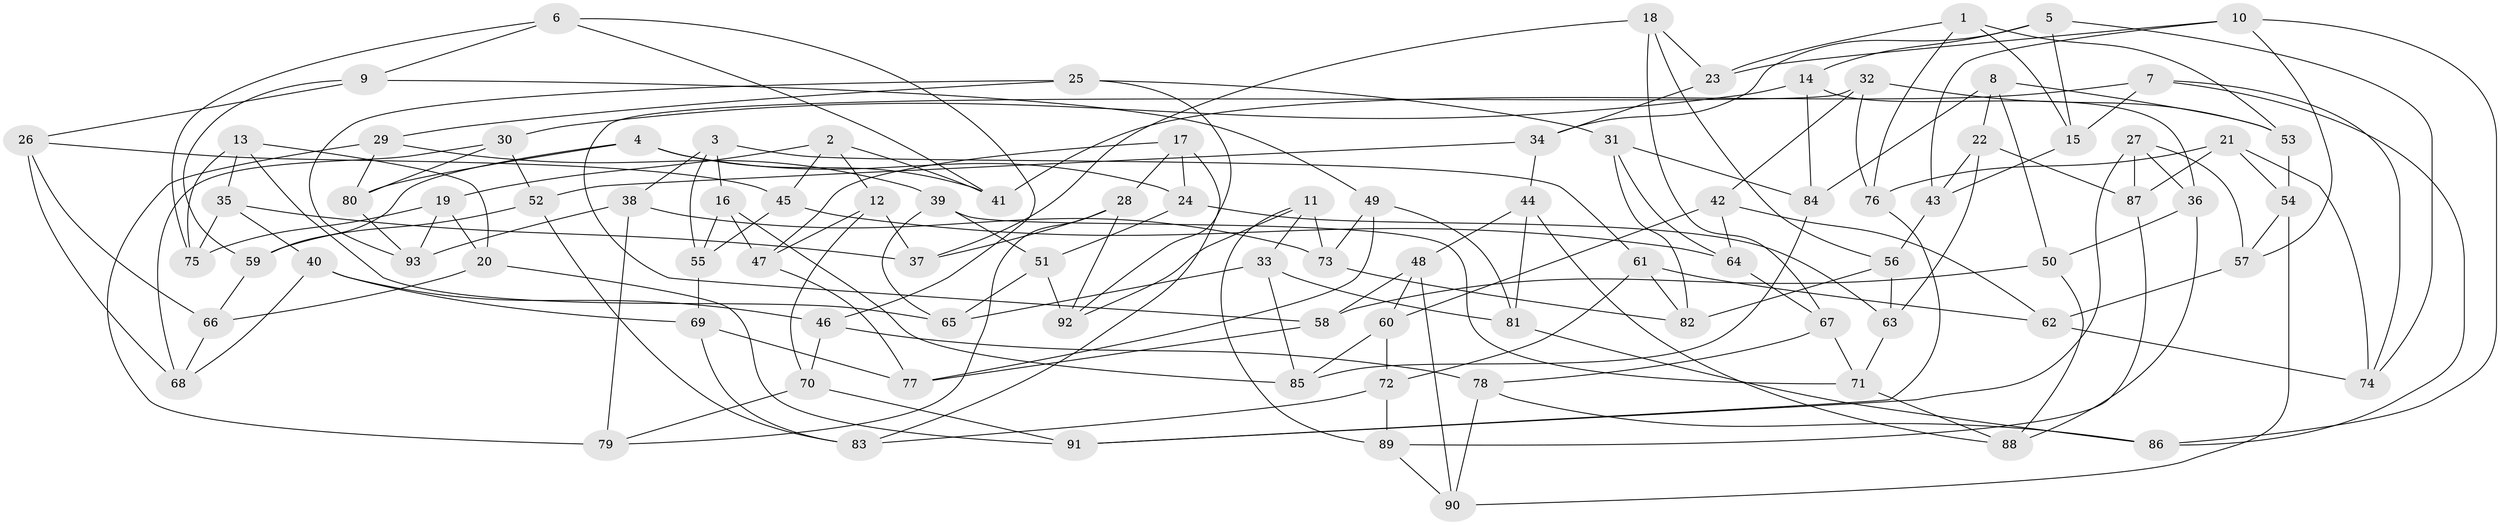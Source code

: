 // coarse degree distribution, {5: 0.16071428571428573, 4: 0.3392857142857143, 6: 0.48214285714285715, 3: 0.017857142857142856}
// Generated by graph-tools (version 1.1) at 2025/42/03/06/25 10:42:24]
// undirected, 93 vertices, 186 edges
graph export_dot {
graph [start="1"]
  node [color=gray90,style=filled];
  1;
  2;
  3;
  4;
  5;
  6;
  7;
  8;
  9;
  10;
  11;
  12;
  13;
  14;
  15;
  16;
  17;
  18;
  19;
  20;
  21;
  22;
  23;
  24;
  25;
  26;
  27;
  28;
  29;
  30;
  31;
  32;
  33;
  34;
  35;
  36;
  37;
  38;
  39;
  40;
  41;
  42;
  43;
  44;
  45;
  46;
  47;
  48;
  49;
  50;
  51;
  52;
  53;
  54;
  55;
  56;
  57;
  58;
  59;
  60;
  61;
  62;
  63;
  64;
  65;
  66;
  67;
  68;
  69;
  70;
  71;
  72;
  73;
  74;
  75;
  76;
  77;
  78;
  79;
  80;
  81;
  82;
  83;
  84;
  85;
  86;
  87;
  88;
  89;
  90;
  91;
  92;
  93;
  1 -- 15;
  1 -- 23;
  1 -- 53;
  1 -- 76;
  2 -- 41;
  2 -- 19;
  2 -- 45;
  2 -- 12;
  3 -- 55;
  3 -- 16;
  3 -- 38;
  3 -- 61;
  4 -- 41;
  4 -- 80;
  4 -- 59;
  4 -- 24;
  5 -- 34;
  5 -- 74;
  5 -- 15;
  5 -- 14;
  6 -- 9;
  6 -- 41;
  6 -- 46;
  6 -- 75;
  7 -- 15;
  7 -- 86;
  7 -- 41;
  7 -- 74;
  8 -- 84;
  8 -- 53;
  8 -- 22;
  8 -- 50;
  9 -- 49;
  9 -- 26;
  9 -- 59;
  10 -- 43;
  10 -- 86;
  10 -- 57;
  10 -- 23;
  11 -- 92;
  11 -- 89;
  11 -- 33;
  11 -- 73;
  12 -- 70;
  12 -- 47;
  12 -- 37;
  13 -- 75;
  13 -- 20;
  13 -- 35;
  13 -- 65;
  14 -- 30;
  14 -- 84;
  14 -- 36;
  15 -- 43;
  16 -- 47;
  16 -- 85;
  16 -- 55;
  17 -- 24;
  17 -- 47;
  17 -- 28;
  17 -- 83;
  18 -- 23;
  18 -- 56;
  18 -- 37;
  18 -- 67;
  19 -- 93;
  19 -- 20;
  19 -- 75;
  20 -- 66;
  20 -- 91;
  21 -- 76;
  21 -- 87;
  21 -- 54;
  21 -- 74;
  22 -- 87;
  22 -- 43;
  22 -- 63;
  23 -- 34;
  24 -- 51;
  24 -- 63;
  25 -- 93;
  25 -- 31;
  25 -- 29;
  25 -- 92;
  26 -- 66;
  26 -- 68;
  26 -- 45;
  27 -- 57;
  27 -- 36;
  27 -- 91;
  27 -- 87;
  28 -- 79;
  28 -- 92;
  28 -- 37;
  29 -- 79;
  29 -- 39;
  29 -- 80;
  30 -- 52;
  30 -- 80;
  30 -- 68;
  31 -- 64;
  31 -- 84;
  31 -- 82;
  32 -- 42;
  32 -- 53;
  32 -- 76;
  32 -- 58;
  33 -- 81;
  33 -- 85;
  33 -- 65;
  34 -- 44;
  34 -- 52;
  35 -- 37;
  35 -- 40;
  35 -- 75;
  36 -- 88;
  36 -- 50;
  38 -- 79;
  38 -- 93;
  38 -- 73;
  39 -- 65;
  39 -- 71;
  39 -- 51;
  40 -- 68;
  40 -- 46;
  40 -- 69;
  42 -- 60;
  42 -- 62;
  42 -- 64;
  43 -- 56;
  44 -- 88;
  44 -- 81;
  44 -- 48;
  45 -- 64;
  45 -- 55;
  46 -- 78;
  46 -- 70;
  47 -- 77;
  48 -- 60;
  48 -- 58;
  48 -- 90;
  49 -- 81;
  49 -- 77;
  49 -- 73;
  50 -- 88;
  50 -- 58;
  51 -- 65;
  51 -- 92;
  52 -- 59;
  52 -- 83;
  53 -- 54;
  54 -- 57;
  54 -- 90;
  55 -- 69;
  56 -- 82;
  56 -- 63;
  57 -- 62;
  58 -- 77;
  59 -- 66;
  60 -- 85;
  60 -- 72;
  61 -- 82;
  61 -- 62;
  61 -- 72;
  62 -- 74;
  63 -- 71;
  64 -- 67;
  66 -- 68;
  67 -- 71;
  67 -- 78;
  69 -- 83;
  69 -- 77;
  70 -- 79;
  70 -- 91;
  71 -- 88;
  72 -- 83;
  72 -- 89;
  73 -- 82;
  76 -- 91;
  78 -- 86;
  78 -- 90;
  80 -- 93;
  81 -- 86;
  84 -- 85;
  87 -- 89;
  89 -- 90;
}

